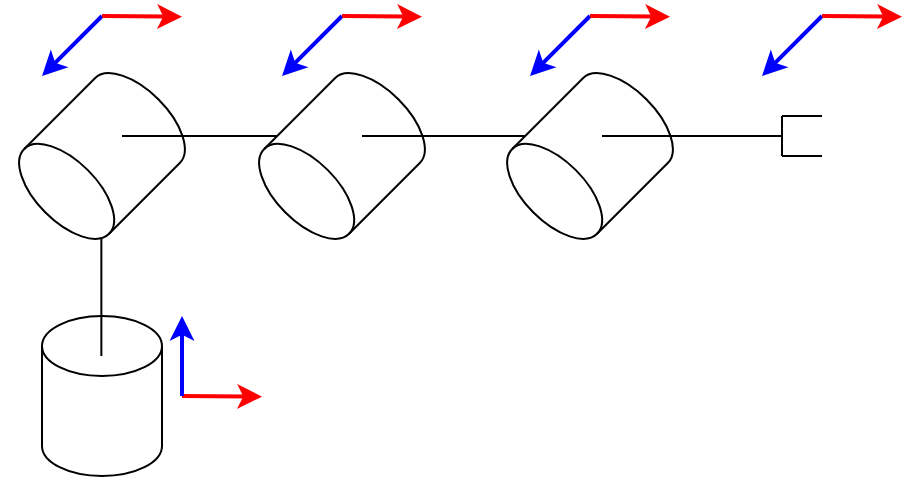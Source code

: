 <mxfile version="21.2.8" type="device">
  <diagram name="Página-1" id="Gu47XlzuzmPSx0FAkUNI">
    <mxGraphModel dx="561" dy="338" grid="1" gridSize="10" guides="1" tooltips="1" connect="1" arrows="1" fold="1" page="1" pageScale="1" pageWidth="827" pageHeight="1169" math="0" shadow="0">
      <root>
        <mxCell id="0" />
        <mxCell id="1" parent="0" />
        <mxCell id="ikaivWX_-moz5KF2dSkO-1" value="" style="shape=cylinder3;whiteSpace=wrap;html=1;boundedLbl=1;backgroundOutline=1;size=15;" vertex="1" parent="1">
          <mxGeometry x="110" y="390" width="60" height="80" as="geometry" />
        </mxCell>
        <mxCell id="ikaivWX_-moz5KF2dSkO-11" value="" style="endArrow=none;html=1;rounded=0;" edge="1" parent="1">
          <mxGeometry width="50" height="50" relative="1" as="geometry">
            <mxPoint x="139.68" y="410" as="sourcePoint" />
            <mxPoint x="139.68" y="300" as="targetPoint" />
          </mxGeometry>
        </mxCell>
        <mxCell id="ikaivWX_-moz5KF2dSkO-2" value="" style="shape=cylinder3;whiteSpace=wrap;html=1;boundedLbl=1;backgroundOutline=1;size=15;rotation=-135;" vertex="1" parent="1">
          <mxGeometry x="110" y="270" width="60" height="80" as="geometry" />
        </mxCell>
        <mxCell id="ikaivWX_-moz5KF2dSkO-12" value="" style="endArrow=none;html=1;rounded=0;" edge="1" parent="1">
          <mxGeometry width="50" height="50" relative="1" as="geometry">
            <mxPoint x="150" y="300" as="sourcePoint" />
            <mxPoint x="260" y="300" as="targetPoint" />
          </mxGeometry>
        </mxCell>
        <mxCell id="ikaivWX_-moz5KF2dSkO-3" value="" style="shape=cylinder3;whiteSpace=wrap;html=1;boundedLbl=1;backgroundOutline=1;size=15;rotation=-135;" vertex="1" parent="1">
          <mxGeometry x="230" y="270" width="60" height="80" as="geometry" />
        </mxCell>
        <mxCell id="ikaivWX_-moz5KF2dSkO-13" value="" style="endArrow=none;html=1;rounded=0;" edge="1" parent="1">
          <mxGeometry width="50" height="50" relative="1" as="geometry">
            <mxPoint x="270" y="300" as="sourcePoint" />
            <mxPoint x="380" y="300" as="targetPoint" />
          </mxGeometry>
        </mxCell>
        <mxCell id="ikaivWX_-moz5KF2dSkO-4" value="" style="shape=cylinder3;whiteSpace=wrap;html=1;boundedLbl=1;backgroundOutline=1;size=15;rotation=-135;" vertex="1" parent="1">
          <mxGeometry x="354" y="270" width="60" height="80" as="geometry" />
        </mxCell>
        <mxCell id="ikaivWX_-moz5KF2dSkO-14" value="" style="endArrow=none;html=1;rounded=0;" edge="1" parent="1">
          <mxGeometry width="50" height="50" relative="1" as="geometry">
            <mxPoint x="390" y="300" as="sourcePoint" />
            <mxPoint x="480" y="300" as="targetPoint" />
          </mxGeometry>
        </mxCell>
        <mxCell id="ikaivWX_-moz5KF2dSkO-15" value="" style="endArrow=none;html=1;rounded=0;" edge="1" parent="1">
          <mxGeometry width="50" height="50" relative="1" as="geometry">
            <mxPoint x="480" y="310" as="sourcePoint" />
            <mxPoint x="480" y="290" as="targetPoint" />
          </mxGeometry>
        </mxCell>
        <mxCell id="ikaivWX_-moz5KF2dSkO-16" value="" style="endArrow=none;html=1;rounded=0;" edge="1" parent="1">
          <mxGeometry width="50" height="50" relative="1" as="geometry">
            <mxPoint x="480" y="290" as="sourcePoint" />
            <mxPoint x="500" y="290" as="targetPoint" />
          </mxGeometry>
        </mxCell>
        <mxCell id="ikaivWX_-moz5KF2dSkO-17" value="" style="endArrow=none;html=1;rounded=0;" edge="1" parent="1">
          <mxGeometry width="50" height="50" relative="1" as="geometry">
            <mxPoint x="480" y="310" as="sourcePoint" />
            <mxPoint x="500" y="310" as="targetPoint" />
          </mxGeometry>
        </mxCell>
        <mxCell id="ikaivWX_-moz5KF2dSkO-18" value="" style="endArrow=classic;html=1;rounded=0;strokeColor=#FF0000;strokeWidth=2;" edge="1" parent="1">
          <mxGeometry width="50" height="50" relative="1" as="geometry">
            <mxPoint x="180" y="430" as="sourcePoint" />
            <mxPoint x="220" y="430.32" as="targetPoint" />
          </mxGeometry>
        </mxCell>
        <mxCell id="ikaivWX_-moz5KF2dSkO-19" value="" style="endArrow=classic;html=1;rounded=0;strokeColor=#0000FF;strokeWidth=2;" edge="1" parent="1">
          <mxGeometry width="50" height="50" relative="1" as="geometry">
            <mxPoint x="180" y="430" as="sourcePoint" />
            <mxPoint x="180" y="390" as="targetPoint" />
          </mxGeometry>
        </mxCell>
        <mxCell id="ikaivWX_-moz5KF2dSkO-20" value="" style="endArrow=classic;html=1;rounded=0;strokeColor=#0000FF;strokeWidth=2;" edge="1" parent="1">
          <mxGeometry width="50" height="50" relative="1" as="geometry">
            <mxPoint x="140" y="240" as="sourcePoint" />
            <mxPoint x="110" y="270" as="targetPoint" />
          </mxGeometry>
        </mxCell>
        <mxCell id="ikaivWX_-moz5KF2dSkO-21" value="" style="endArrow=classic;html=1;rounded=0;strokeColor=#0000FF;strokeWidth=2;" edge="1" parent="1">
          <mxGeometry width="50" height="50" relative="1" as="geometry">
            <mxPoint x="260" y="240" as="sourcePoint" />
            <mxPoint x="230" y="270" as="targetPoint" />
          </mxGeometry>
        </mxCell>
        <mxCell id="ikaivWX_-moz5KF2dSkO-22" value="" style="endArrow=classic;html=1;rounded=0;strokeColor=#0000FF;strokeWidth=2;" edge="1" parent="1">
          <mxGeometry width="50" height="50" relative="1" as="geometry">
            <mxPoint x="384" y="240" as="sourcePoint" />
            <mxPoint x="354" y="270" as="targetPoint" />
          </mxGeometry>
        </mxCell>
        <mxCell id="ikaivWX_-moz5KF2dSkO-23" value="" style="endArrow=classic;html=1;rounded=0;strokeColor=#0000FF;strokeWidth=2;" edge="1" parent="1">
          <mxGeometry width="50" height="50" relative="1" as="geometry">
            <mxPoint x="500" y="240" as="sourcePoint" />
            <mxPoint x="470" y="270" as="targetPoint" />
          </mxGeometry>
        </mxCell>
        <mxCell id="ikaivWX_-moz5KF2dSkO-24" value="" style="endArrow=classic;html=1;rounded=0;strokeColor=#FF0000;strokeWidth=2;" edge="1" parent="1">
          <mxGeometry width="50" height="50" relative="1" as="geometry">
            <mxPoint x="140" y="240" as="sourcePoint" />
            <mxPoint x="180" y="240.32" as="targetPoint" />
          </mxGeometry>
        </mxCell>
        <mxCell id="ikaivWX_-moz5KF2dSkO-25" value="" style="endArrow=classic;html=1;rounded=0;strokeColor=#FF0000;strokeWidth=2;" edge="1" parent="1">
          <mxGeometry width="50" height="50" relative="1" as="geometry">
            <mxPoint x="260" y="240" as="sourcePoint" />
            <mxPoint x="300" y="240.32" as="targetPoint" />
          </mxGeometry>
        </mxCell>
        <mxCell id="ikaivWX_-moz5KF2dSkO-26" value="" style="endArrow=classic;html=1;rounded=0;strokeColor=#FF0000;strokeWidth=2;" edge="1" parent="1">
          <mxGeometry width="50" height="50" relative="1" as="geometry">
            <mxPoint x="384" y="240" as="sourcePoint" />
            <mxPoint x="424" y="240.32" as="targetPoint" />
          </mxGeometry>
        </mxCell>
        <mxCell id="ikaivWX_-moz5KF2dSkO-27" value="" style="endArrow=classic;html=1;rounded=0;strokeColor=#FF0000;strokeWidth=2;" edge="1" parent="1">
          <mxGeometry width="50" height="50" relative="1" as="geometry">
            <mxPoint x="500" y="240" as="sourcePoint" />
            <mxPoint x="540" y="240.32" as="targetPoint" />
          </mxGeometry>
        </mxCell>
      </root>
    </mxGraphModel>
  </diagram>
</mxfile>
